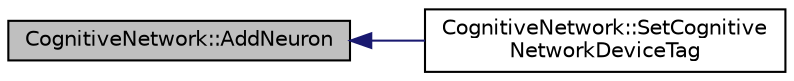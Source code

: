 digraph "CognitiveNetwork::AddNeuron"
{
  edge [fontname="Helvetica",fontsize="10",labelfontname="Helvetica",labelfontsize="10"];
  node [fontname="Helvetica",fontsize="10",shape=record];
  rankdir="LR";
  Node1 [label="CognitiveNetwork::AddNeuron",height=0.2,width=0.4,color="black", fillcolor="grey75", style="filled", fontcolor="black"];
  Node1 -> Node2 [dir="back",color="midnightblue",fontsize="10",style="solid",fontname="Helvetica"];
  Node2 [label="CognitiveNetwork::SetCognitive\lNetworkDeviceTag",height=0.2,width=0.4,color="black", fillcolor="white", style="filled",URL="$class_cognitive_network.html#adaeb821899e35970f1f590dc4d2a7e78"];
}
